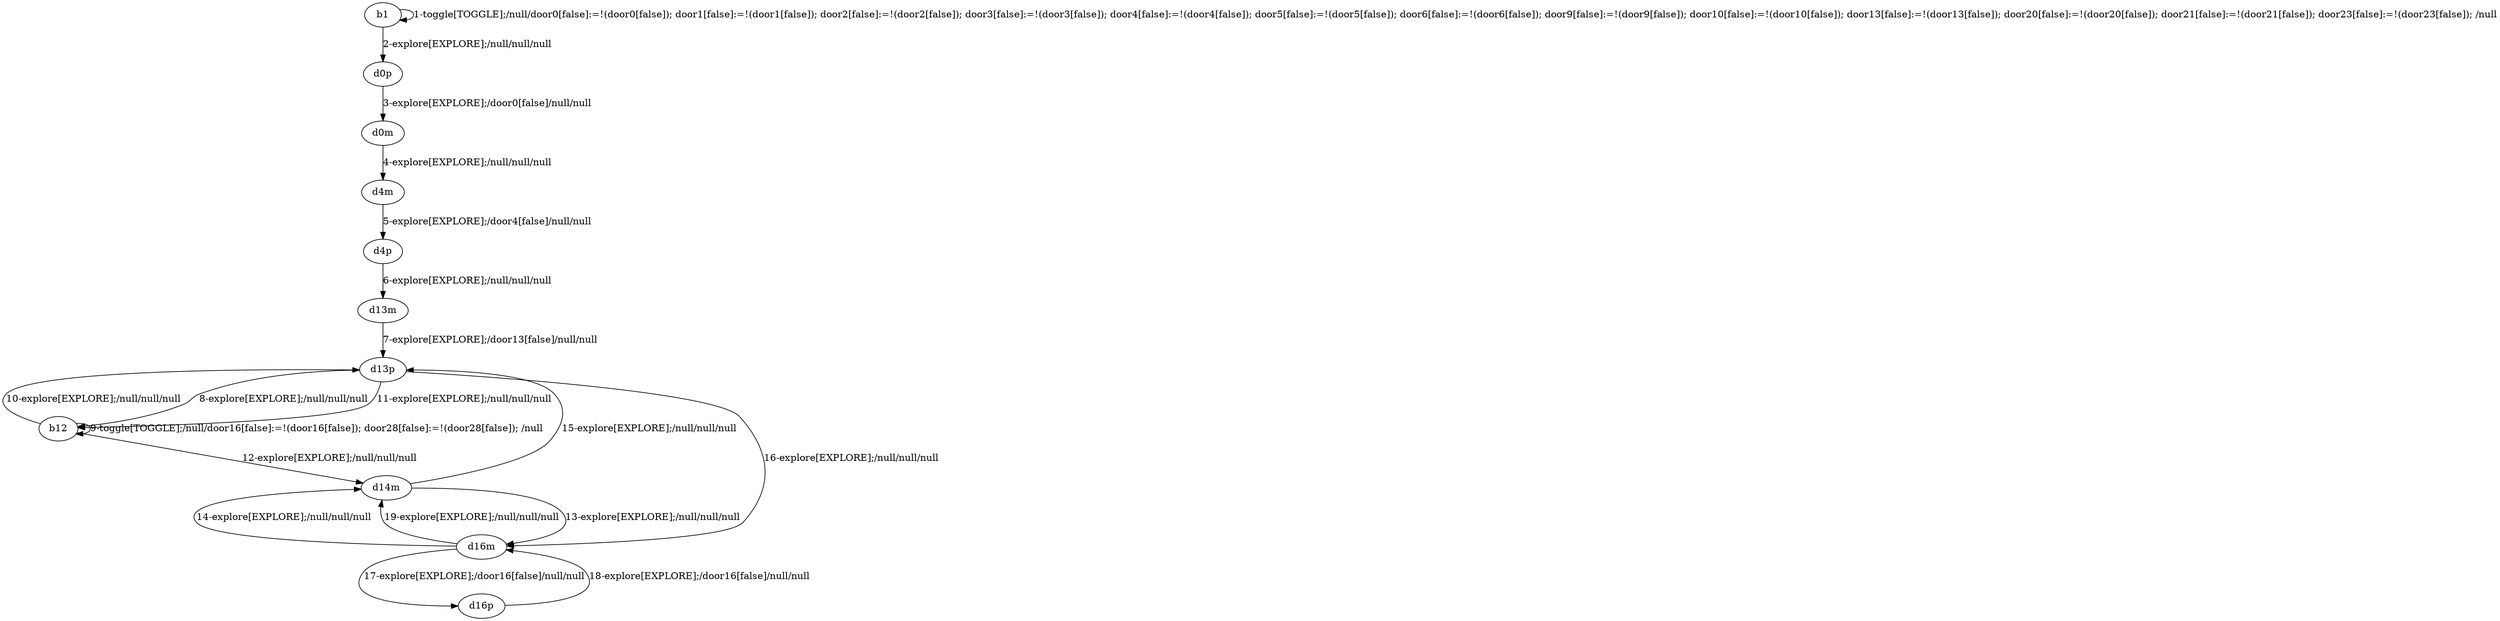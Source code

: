 # Total number of goals covered by this test: 1
# d16p --> d16m

digraph g {
"b1" -> "b1" [label = "1-toggle[TOGGLE];/null/door0[false]:=!(door0[false]); door1[false]:=!(door1[false]); door2[false]:=!(door2[false]); door3[false]:=!(door3[false]); door4[false]:=!(door4[false]); door5[false]:=!(door5[false]); door6[false]:=!(door6[false]); door9[false]:=!(door9[false]); door10[false]:=!(door10[false]); door13[false]:=!(door13[false]); door20[false]:=!(door20[false]); door21[false]:=!(door21[false]); door23[false]:=!(door23[false]); /null"];
"b1" -> "d0p" [label = "2-explore[EXPLORE];/null/null/null"];
"d0p" -> "d0m" [label = "3-explore[EXPLORE];/door0[false]/null/null"];
"d0m" -> "d4m" [label = "4-explore[EXPLORE];/null/null/null"];
"d4m" -> "d4p" [label = "5-explore[EXPLORE];/door4[false]/null/null"];
"d4p" -> "d13m" [label = "6-explore[EXPLORE];/null/null/null"];
"d13m" -> "d13p" [label = "7-explore[EXPLORE];/door13[false]/null/null"];
"d13p" -> "b12" [label = "8-explore[EXPLORE];/null/null/null"];
"b12" -> "b12" [label = "9-toggle[TOGGLE];/null/door16[false]:=!(door16[false]); door28[false]:=!(door28[false]); /null"];
"b12" -> "d13p" [label = "10-explore[EXPLORE];/null/null/null"];
"d13p" -> "b12" [label = "11-explore[EXPLORE];/null/null/null"];
"b12" -> "d14m" [label = "12-explore[EXPLORE];/null/null/null"];
"d14m" -> "d16m" [label = "13-explore[EXPLORE];/null/null/null"];
"d16m" -> "d14m" [label = "14-explore[EXPLORE];/null/null/null"];
"d14m" -> "d13p" [label = "15-explore[EXPLORE];/null/null/null"];
"d13p" -> "d16m" [label = "16-explore[EXPLORE];/null/null/null"];
"d16m" -> "d16p" [label = "17-explore[EXPLORE];/door16[false]/null/null"];
"d16p" -> "d16m" [label = "18-explore[EXPLORE];/door16[false]/null/null"];
"d16m" -> "d14m" [label = "19-explore[EXPLORE];/null/null/null"];
}